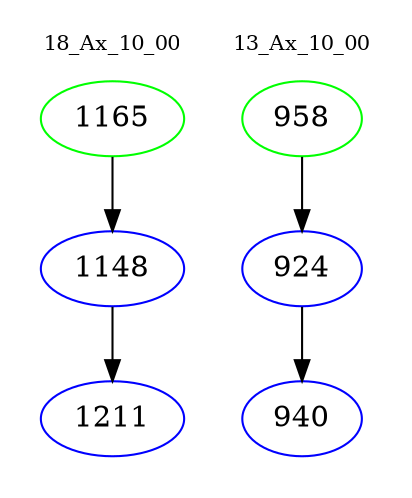 digraph{
subgraph cluster_0 {
color = white
label = "18_Ax_10_00";
fontsize=10;
T0_1165 [label="1165", color="green"]
T0_1165 -> T0_1148 [color="black"]
T0_1148 [label="1148", color="blue"]
T0_1148 -> T0_1211 [color="black"]
T0_1211 [label="1211", color="blue"]
}
subgraph cluster_1 {
color = white
label = "13_Ax_10_00";
fontsize=10;
T1_958 [label="958", color="green"]
T1_958 -> T1_924 [color="black"]
T1_924 [label="924", color="blue"]
T1_924 -> T1_940 [color="black"]
T1_940 [label="940", color="blue"]
}
}
